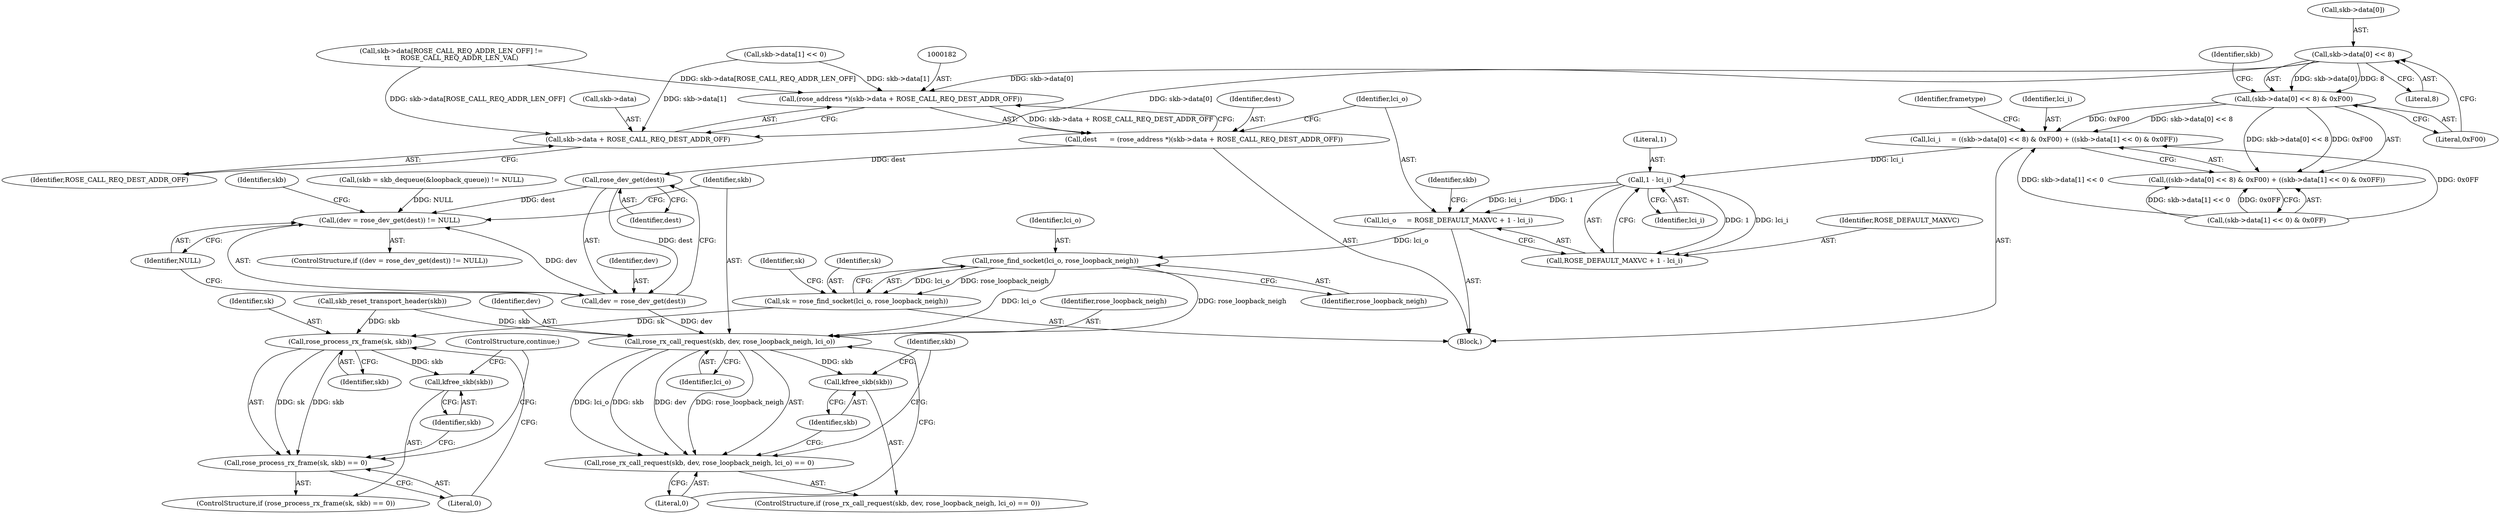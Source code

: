 digraph "0_linux_e0bccd315db0c2f919e7fcf9cb60db21d9986f52_0@array" {
"1000133" [label="(Call,skb->data[0] << 8)"];
"1000132" [label="(Call,(skb->data[0] << 8) & 0xF00)"];
"1000129" [label="(Call,lci_i     = ((skb->data[0] << 8) & 0xF00) + ((skb->data[1] << 0) & 0x0FF))"];
"1000192" [label="(Call,1 - lci_i)"];
"1000188" [label="(Call,lci_o     = ROSE_DEFAULT_MAXVC + 1 - lci_i)"];
"1000199" [label="(Call,rose_find_socket(lci_o, rose_loopback_neigh))"];
"1000197" [label="(Call,sk = rose_find_socket(lci_o, rose_loopback_neigh))"];
"1000207" [label="(Call,rose_process_rx_frame(sk, skb))"];
"1000206" [label="(Call,rose_process_rx_frame(sk, skb) == 0)"];
"1000211" [label="(Call,kfree_skb(skb))"];
"1000229" [label="(Call,rose_rx_call_request(skb, dev, rose_loopback_neigh, lci_o))"];
"1000228" [label="(Call,rose_rx_call_request(skb, dev, rose_loopback_neigh, lci_o) == 0)"];
"1000235" [label="(Call,kfree_skb(skb))"];
"1000190" [label="(Call,ROSE_DEFAULT_MAXVC + 1 - lci_i)"];
"1000131" [label="(Call,((skb->data[0] << 8) & 0xF00) + ((skb->data[1] << 0) & 0x0FF))"];
"1000181" [label="(Call,(rose_address *)(skb->data + ROSE_CALL_REQ_DEST_ADDR_OFF))"];
"1000179" [label="(Call,dest      = (rose_address *)(skb->data + ROSE_CALL_REQ_DEST_ADDR_OFF))"];
"1000223" [label="(Call,rose_dev_get(dest))"];
"1000220" [label="(Call,(dev = rose_dev_get(dest)) != NULL)"];
"1000221" [label="(Call,dev = rose_dev_get(dest))"];
"1000183" [label="(Call,skb->data + ROSE_CALL_REQ_DEST_ADDR_OFF)"];
"1000151" [label="(Identifier,frametype)"];
"1000236" [label="(Identifier,skb)"];
"1000180" [label="(Identifier,dest)"];
"1000141" [label="(Call,(skb->data[1] << 0) & 0x0FF)"];
"1000230" [label="(Identifier,skb)"];
"1000142" [label="(Call,skb->data[1] << 0)"];
"1000222" [label="(Identifier,dev)"];
"1000118" [label="(Block,)"];
"1000208" [label="(Identifier,sk)"];
"1000225" [label="(Identifier,NULL)"];
"1000181" [label="(Call,(rose_address *)(skb->data + ROSE_CALL_REQ_DEST_ADDR_OFF))"];
"1000205" [label="(ControlStructure,if (rose_process_rx_frame(sk, skb) == 0))"];
"1000184" [label="(Call,skb->data)"];
"1000206" [label="(Call,rose_process_rx_frame(sk, skb) == 0)"];
"1000231" [label="(Identifier,dev)"];
"1000133" [label="(Call,skb->data[0] << 8)"];
"1000210" [label="(Literal,0)"];
"1000191" [label="(Identifier,ROSE_DEFAULT_MAXVC)"];
"1000139" [label="(Literal,8)"];
"1000233" [label="(Identifier,lci_o)"];
"1000183" [label="(Call,skb->data + ROSE_CALL_REQ_DEST_ADDR_OFF)"];
"1000140" [label="(Literal,0xF00)"];
"1000194" [label="(Identifier,lci_i)"];
"1000235" [label="(Call,kfree_skb(skb))"];
"1000131" [label="(Call,((skb->data[0] << 8) & 0xF00) + ((skb->data[1] << 0) & 0x0FF))"];
"1000134" [label="(Call,skb->data[0])"];
"1000190" [label="(Call,ROSE_DEFAULT_MAXVC + 1 - lci_i)"];
"1000213" [label="(ControlStructure,continue;)"];
"1000228" [label="(Call,rose_rx_call_request(skb, dev, rose_loopback_neigh, lci_o) == 0)"];
"1000130" [label="(Identifier,lci_i)"];
"1000221" [label="(Call,dev = rose_dev_get(dest))"];
"1000111" [label="(Call,(skb = skb_dequeue(&loopback_queue)) != NULL)"];
"1000203" [label="(Identifier,sk)"];
"1000193" [label="(Literal,1)"];
"1000212" [label="(Identifier,skb)"];
"1000200" [label="(Identifier,lci_o)"];
"1000229" [label="(Call,rose_rx_call_request(skb, dev, rose_loopback_neigh, lci_o))"];
"1000197" [label="(Call,sk = rose_find_socket(lci_o, rose_loopback_neigh))"];
"1000209" [label="(Identifier,skb)"];
"1000189" [label="(Identifier,lci_o)"];
"1000207" [label="(Call,rose_process_rx_frame(sk, skb))"];
"1000223" [label="(Call,rose_dev_get(dest))"];
"1000198" [label="(Identifier,sk)"];
"1000179" [label="(Call,dest      = (rose_address *)(skb->data + ROSE_CALL_REQ_DEST_ADDR_OFF))"];
"1000195" [label="(Call,skb_reset_transport_header(skb))"];
"1000220" [label="(Call,(dev = rose_dev_get(dest)) != NULL)"];
"1000192" [label="(Call,1 - lci_i)"];
"1000145" [label="(Identifier,skb)"];
"1000113" [label="(Identifier,skb)"];
"1000199" [label="(Call,rose_find_socket(lci_o, rose_loopback_neigh))"];
"1000196" [label="(Identifier,skb)"];
"1000234" [label="(Literal,0)"];
"1000232" [label="(Identifier,rose_loopback_neigh)"];
"1000187" [label="(Identifier,ROSE_CALL_REQ_DEST_ADDR_OFF)"];
"1000240" [label="(Identifier,skb)"];
"1000129" [label="(Call,lci_i     = ((skb->data[0] << 8) & 0xF00) + ((skb->data[1] << 0) & 0x0FF))"];
"1000168" [label="(Call,skb->data[ROSE_CALL_REQ_ADDR_LEN_OFF] !=\n\t\t     ROSE_CALL_REQ_ADDR_LEN_VAL)"];
"1000188" [label="(Call,lci_o     = ROSE_DEFAULT_MAXVC + 1 - lci_i)"];
"1000224" [label="(Identifier,dest)"];
"1000201" [label="(Identifier,rose_loopback_neigh)"];
"1000219" [label="(ControlStructure,if ((dev = rose_dev_get(dest)) != NULL))"];
"1000211" [label="(Call,kfree_skb(skb))"];
"1000132" [label="(Call,(skb->data[0] << 8) & 0xF00)"];
"1000227" [label="(ControlStructure,if (rose_rx_call_request(skb, dev, rose_loopback_neigh, lci_o) == 0))"];
"1000133" -> "1000132"  [label="AST: "];
"1000133" -> "1000139"  [label="CFG: "];
"1000134" -> "1000133"  [label="AST: "];
"1000139" -> "1000133"  [label="AST: "];
"1000140" -> "1000133"  [label="CFG: "];
"1000133" -> "1000132"  [label="DDG: skb->data[0]"];
"1000133" -> "1000132"  [label="DDG: 8"];
"1000133" -> "1000181"  [label="DDG: skb->data[0]"];
"1000133" -> "1000183"  [label="DDG: skb->data[0]"];
"1000132" -> "1000131"  [label="AST: "];
"1000132" -> "1000140"  [label="CFG: "];
"1000140" -> "1000132"  [label="AST: "];
"1000145" -> "1000132"  [label="CFG: "];
"1000132" -> "1000129"  [label="DDG: skb->data[0] << 8"];
"1000132" -> "1000129"  [label="DDG: 0xF00"];
"1000132" -> "1000131"  [label="DDG: skb->data[0] << 8"];
"1000132" -> "1000131"  [label="DDG: 0xF00"];
"1000129" -> "1000118"  [label="AST: "];
"1000129" -> "1000131"  [label="CFG: "];
"1000130" -> "1000129"  [label="AST: "];
"1000131" -> "1000129"  [label="AST: "];
"1000151" -> "1000129"  [label="CFG: "];
"1000141" -> "1000129"  [label="DDG: skb->data[1] << 0"];
"1000141" -> "1000129"  [label="DDG: 0x0FF"];
"1000129" -> "1000192"  [label="DDG: lci_i"];
"1000192" -> "1000190"  [label="AST: "];
"1000192" -> "1000194"  [label="CFG: "];
"1000193" -> "1000192"  [label="AST: "];
"1000194" -> "1000192"  [label="AST: "];
"1000190" -> "1000192"  [label="CFG: "];
"1000192" -> "1000188"  [label="DDG: 1"];
"1000192" -> "1000188"  [label="DDG: lci_i"];
"1000192" -> "1000190"  [label="DDG: 1"];
"1000192" -> "1000190"  [label="DDG: lci_i"];
"1000188" -> "1000118"  [label="AST: "];
"1000188" -> "1000190"  [label="CFG: "];
"1000189" -> "1000188"  [label="AST: "];
"1000190" -> "1000188"  [label="AST: "];
"1000196" -> "1000188"  [label="CFG: "];
"1000188" -> "1000199"  [label="DDG: lci_o"];
"1000199" -> "1000197"  [label="AST: "];
"1000199" -> "1000201"  [label="CFG: "];
"1000200" -> "1000199"  [label="AST: "];
"1000201" -> "1000199"  [label="AST: "];
"1000197" -> "1000199"  [label="CFG: "];
"1000199" -> "1000197"  [label="DDG: lci_o"];
"1000199" -> "1000197"  [label="DDG: rose_loopback_neigh"];
"1000199" -> "1000229"  [label="DDG: rose_loopback_neigh"];
"1000199" -> "1000229"  [label="DDG: lci_o"];
"1000197" -> "1000118"  [label="AST: "];
"1000198" -> "1000197"  [label="AST: "];
"1000203" -> "1000197"  [label="CFG: "];
"1000197" -> "1000207"  [label="DDG: sk"];
"1000207" -> "1000206"  [label="AST: "];
"1000207" -> "1000209"  [label="CFG: "];
"1000208" -> "1000207"  [label="AST: "];
"1000209" -> "1000207"  [label="AST: "];
"1000210" -> "1000207"  [label="CFG: "];
"1000207" -> "1000206"  [label="DDG: sk"];
"1000207" -> "1000206"  [label="DDG: skb"];
"1000195" -> "1000207"  [label="DDG: skb"];
"1000207" -> "1000211"  [label="DDG: skb"];
"1000206" -> "1000205"  [label="AST: "];
"1000206" -> "1000210"  [label="CFG: "];
"1000210" -> "1000206"  [label="AST: "];
"1000212" -> "1000206"  [label="CFG: "];
"1000213" -> "1000206"  [label="CFG: "];
"1000211" -> "1000205"  [label="AST: "];
"1000211" -> "1000212"  [label="CFG: "];
"1000212" -> "1000211"  [label="AST: "];
"1000213" -> "1000211"  [label="CFG: "];
"1000229" -> "1000228"  [label="AST: "];
"1000229" -> "1000233"  [label="CFG: "];
"1000230" -> "1000229"  [label="AST: "];
"1000231" -> "1000229"  [label="AST: "];
"1000232" -> "1000229"  [label="AST: "];
"1000233" -> "1000229"  [label="AST: "];
"1000234" -> "1000229"  [label="CFG: "];
"1000229" -> "1000228"  [label="DDG: skb"];
"1000229" -> "1000228"  [label="DDG: dev"];
"1000229" -> "1000228"  [label="DDG: rose_loopback_neigh"];
"1000229" -> "1000228"  [label="DDG: lci_o"];
"1000195" -> "1000229"  [label="DDG: skb"];
"1000221" -> "1000229"  [label="DDG: dev"];
"1000229" -> "1000235"  [label="DDG: skb"];
"1000228" -> "1000227"  [label="AST: "];
"1000228" -> "1000234"  [label="CFG: "];
"1000234" -> "1000228"  [label="AST: "];
"1000113" -> "1000228"  [label="CFG: "];
"1000236" -> "1000228"  [label="CFG: "];
"1000235" -> "1000227"  [label="AST: "];
"1000235" -> "1000236"  [label="CFG: "];
"1000236" -> "1000235"  [label="AST: "];
"1000113" -> "1000235"  [label="CFG: "];
"1000191" -> "1000190"  [label="AST: "];
"1000131" -> "1000141"  [label="CFG: "];
"1000141" -> "1000131"  [label="AST: "];
"1000141" -> "1000131"  [label="DDG: skb->data[1] << 0"];
"1000141" -> "1000131"  [label="DDG: 0x0FF"];
"1000181" -> "1000179"  [label="AST: "];
"1000181" -> "1000183"  [label="CFG: "];
"1000182" -> "1000181"  [label="AST: "];
"1000183" -> "1000181"  [label="AST: "];
"1000179" -> "1000181"  [label="CFG: "];
"1000181" -> "1000179"  [label="DDG: skb->data + ROSE_CALL_REQ_DEST_ADDR_OFF"];
"1000168" -> "1000181"  [label="DDG: skb->data[ROSE_CALL_REQ_ADDR_LEN_OFF]"];
"1000142" -> "1000181"  [label="DDG: skb->data[1]"];
"1000179" -> "1000118"  [label="AST: "];
"1000180" -> "1000179"  [label="AST: "];
"1000189" -> "1000179"  [label="CFG: "];
"1000179" -> "1000223"  [label="DDG: dest"];
"1000223" -> "1000221"  [label="AST: "];
"1000223" -> "1000224"  [label="CFG: "];
"1000224" -> "1000223"  [label="AST: "];
"1000221" -> "1000223"  [label="CFG: "];
"1000223" -> "1000220"  [label="DDG: dest"];
"1000223" -> "1000221"  [label="DDG: dest"];
"1000220" -> "1000219"  [label="AST: "];
"1000220" -> "1000225"  [label="CFG: "];
"1000221" -> "1000220"  [label="AST: "];
"1000225" -> "1000220"  [label="AST: "];
"1000230" -> "1000220"  [label="CFG: "];
"1000240" -> "1000220"  [label="CFG: "];
"1000221" -> "1000220"  [label="DDG: dev"];
"1000111" -> "1000220"  [label="DDG: NULL"];
"1000222" -> "1000221"  [label="AST: "];
"1000225" -> "1000221"  [label="CFG: "];
"1000183" -> "1000187"  [label="CFG: "];
"1000184" -> "1000183"  [label="AST: "];
"1000187" -> "1000183"  [label="AST: "];
"1000168" -> "1000183"  [label="DDG: skb->data[ROSE_CALL_REQ_ADDR_LEN_OFF]"];
"1000142" -> "1000183"  [label="DDG: skb->data[1]"];
}
